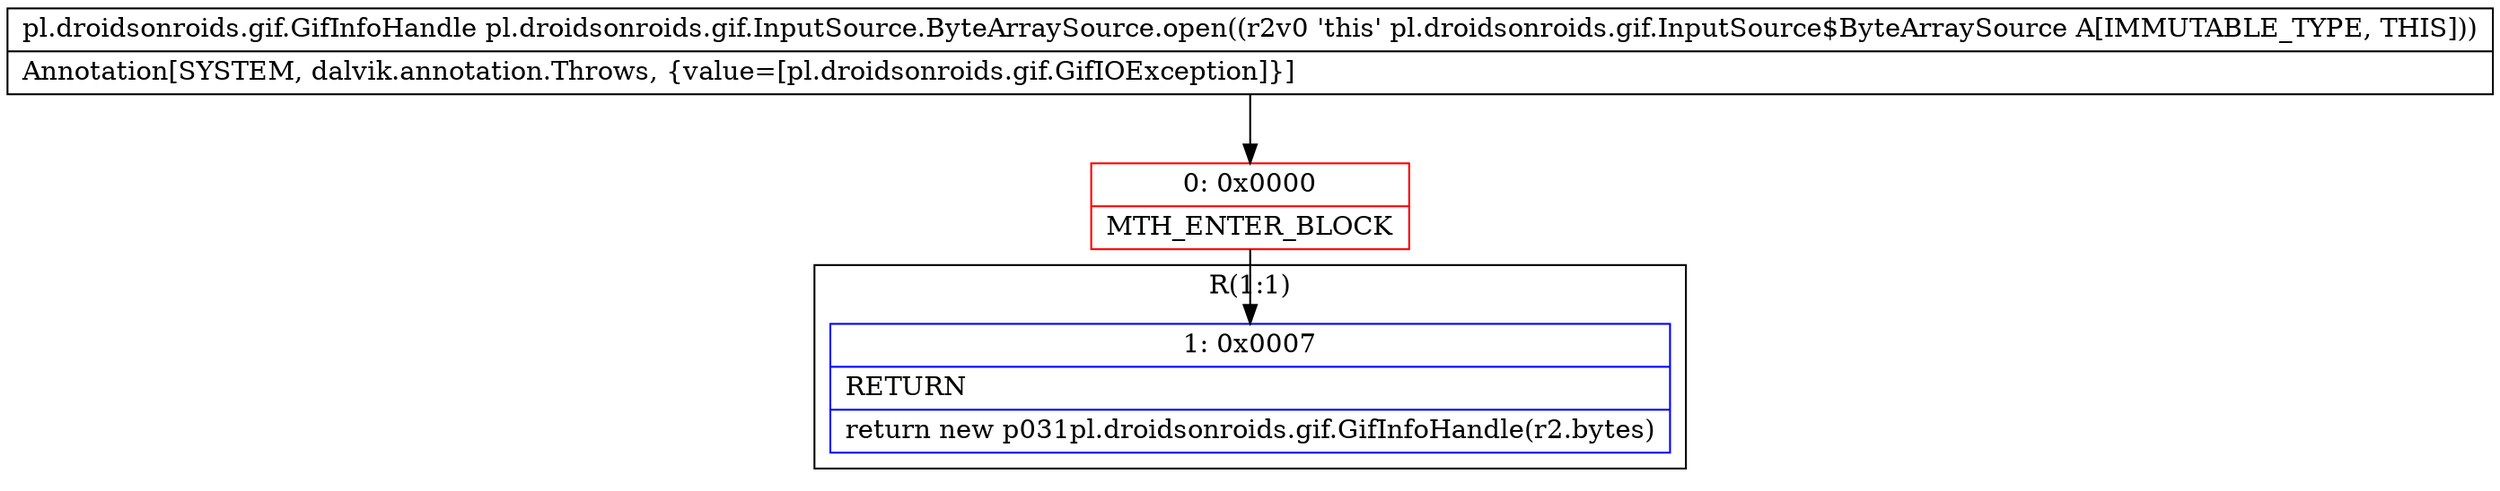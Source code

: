 digraph "CFG forpl.droidsonroids.gif.InputSource.ByteArraySource.open()Lpl\/droidsonroids\/gif\/GifInfoHandle;" {
subgraph cluster_Region_1272646910 {
label = "R(1:1)";
node [shape=record,color=blue];
Node_1 [shape=record,label="{1\:\ 0x0007|RETURN\l|return new p031pl.droidsonroids.gif.GifInfoHandle(r2.bytes)\l}"];
}
Node_0 [shape=record,color=red,label="{0\:\ 0x0000|MTH_ENTER_BLOCK\l}"];
MethodNode[shape=record,label="{pl.droidsonroids.gif.GifInfoHandle pl.droidsonroids.gif.InputSource.ByteArraySource.open((r2v0 'this' pl.droidsonroids.gif.InputSource$ByteArraySource A[IMMUTABLE_TYPE, THIS]))  | Annotation[SYSTEM, dalvik.annotation.Throws, \{value=[pl.droidsonroids.gif.GifIOException]\}]\l}"];
MethodNode -> Node_0;
Node_0 -> Node_1;
}

